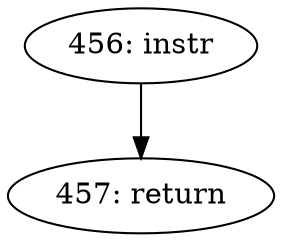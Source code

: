 digraph CFG_tcp_clear_retrans_hints_partial {
456 [label="456: instr"]
	456 -> 457
457 [label="457: return"]
	
}

